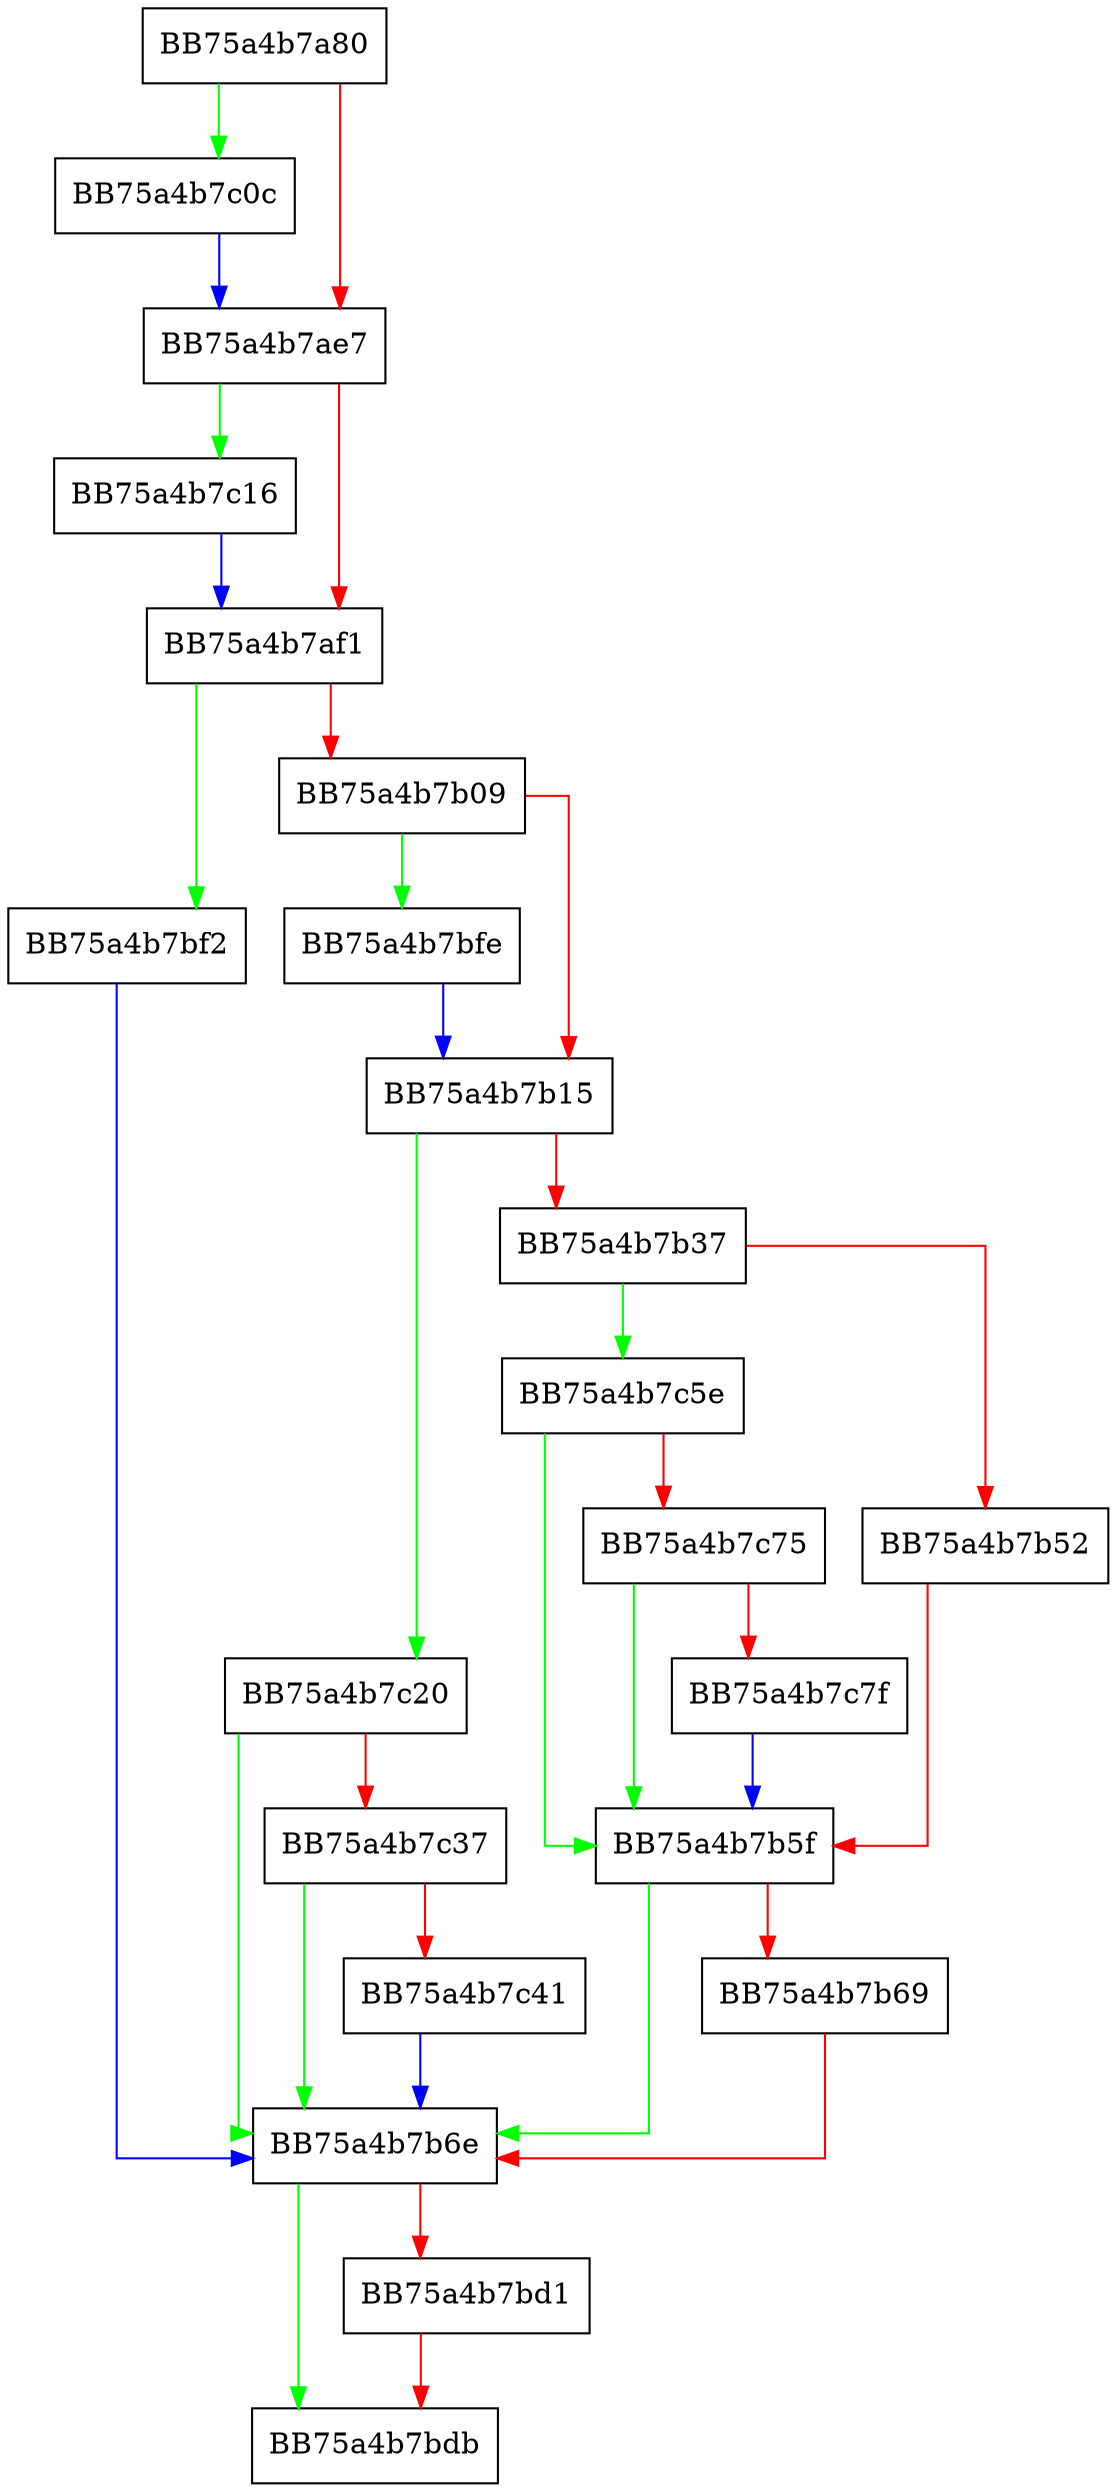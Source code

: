 digraph ProcessOpenResourceItem {
  node [shape="box"];
  graph [splines=ortho];
  BB75a4b7a80 -> BB75a4b7c0c [color="green"];
  BB75a4b7a80 -> BB75a4b7ae7 [color="red"];
  BB75a4b7ae7 -> BB75a4b7c16 [color="green"];
  BB75a4b7ae7 -> BB75a4b7af1 [color="red"];
  BB75a4b7af1 -> BB75a4b7bf2 [color="green"];
  BB75a4b7af1 -> BB75a4b7b09 [color="red"];
  BB75a4b7b09 -> BB75a4b7bfe [color="green"];
  BB75a4b7b09 -> BB75a4b7b15 [color="red"];
  BB75a4b7b15 -> BB75a4b7c20 [color="green"];
  BB75a4b7b15 -> BB75a4b7b37 [color="red"];
  BB75a4b7b37 -> BB75a4b7c5e [color="green"];
  BB75a4b7b37 -> BB75a4b7b52 [color="red"];
  BB75a4b7b52 -> BB75a4b7b5f [color="red"];
  BB75a4b7b5f -> BB75a4b7b6e [color="green"];
  BB75a4b7b5f -> BB75a4b7b69 [color="red"];
  BB75a4b7b69 -> BB75a4b7b6e [color="red"];
  BB75a4b7b6e -> BB75a4b7bdb [color="green"];
  BB75a4b7b6e -> BB75a4b7bd1 [color="red"];
  BB75a4b7bd1 -> BB75a4b7bdb [color="red"];
  BB75a4b7bf2 -> BB75a4b7b6e [color="blue"];
  BB75a4b7bfe -> BB75a4b7b15 [color="blue"];
  BB75a4b7c0c -> BB75a4b7ae7 [color="blue"];
  BB75a4b7c16 -> BB75a4b7af1 [color="blue"];
  BB75a4b7c20 -> BB75a4b7b6e [color="green"];
  BB75a4b7c20 -> BB75a4b7c37 [color="red"];
  BB75a4b7c37 -> BB75a4b7b6e [color="green"];
  BB75a4b7c37 -> BB75a4b7c41 [color="red"];
  BB75a4b7c41 -> BB75a4b7b6e [color="blue"];
  BB75a4b7c5e -> BB75a4b7b5f [color="green"];
  BB75a4b7c5e -> BB75a4b7c75 [color="red"];
  BB75a4b7c75 -> BB75a4b7b5f [color="green"];
  BB75a4b7c75 -> BB75a4b7c7f [color="red"];
  BB75a4b7c7f -> BB75a4b7b5f [color="blue"];
}